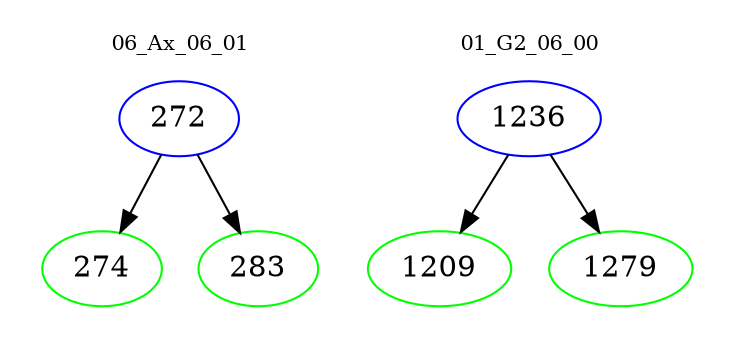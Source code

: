 digraph{
subgraph cluster_0 {
color = white
label = "06_Ax_06_01";
fontsize=10;
T0_272 [label="272", color="blue"]
T0_272 -> T0_274 [color="black"]
T0_274 [label="274", color="green"]
T0_272 -> T0_283 [color="black"]
T0_283 [label="283", color="green"]
}
subgraph cluster_1 {
color = white
label = "01_G2_06_00";
fontsize=10;
T1_1236 [label="1236", color="blue"]
T1_1236 -> T1_1209 [color="black"]
T1_1209 [label="1209", color="green"]
T1_1236 -> T1_1279 [color="black"]
T1_1279 [label="1279", color="green"]
}
}
